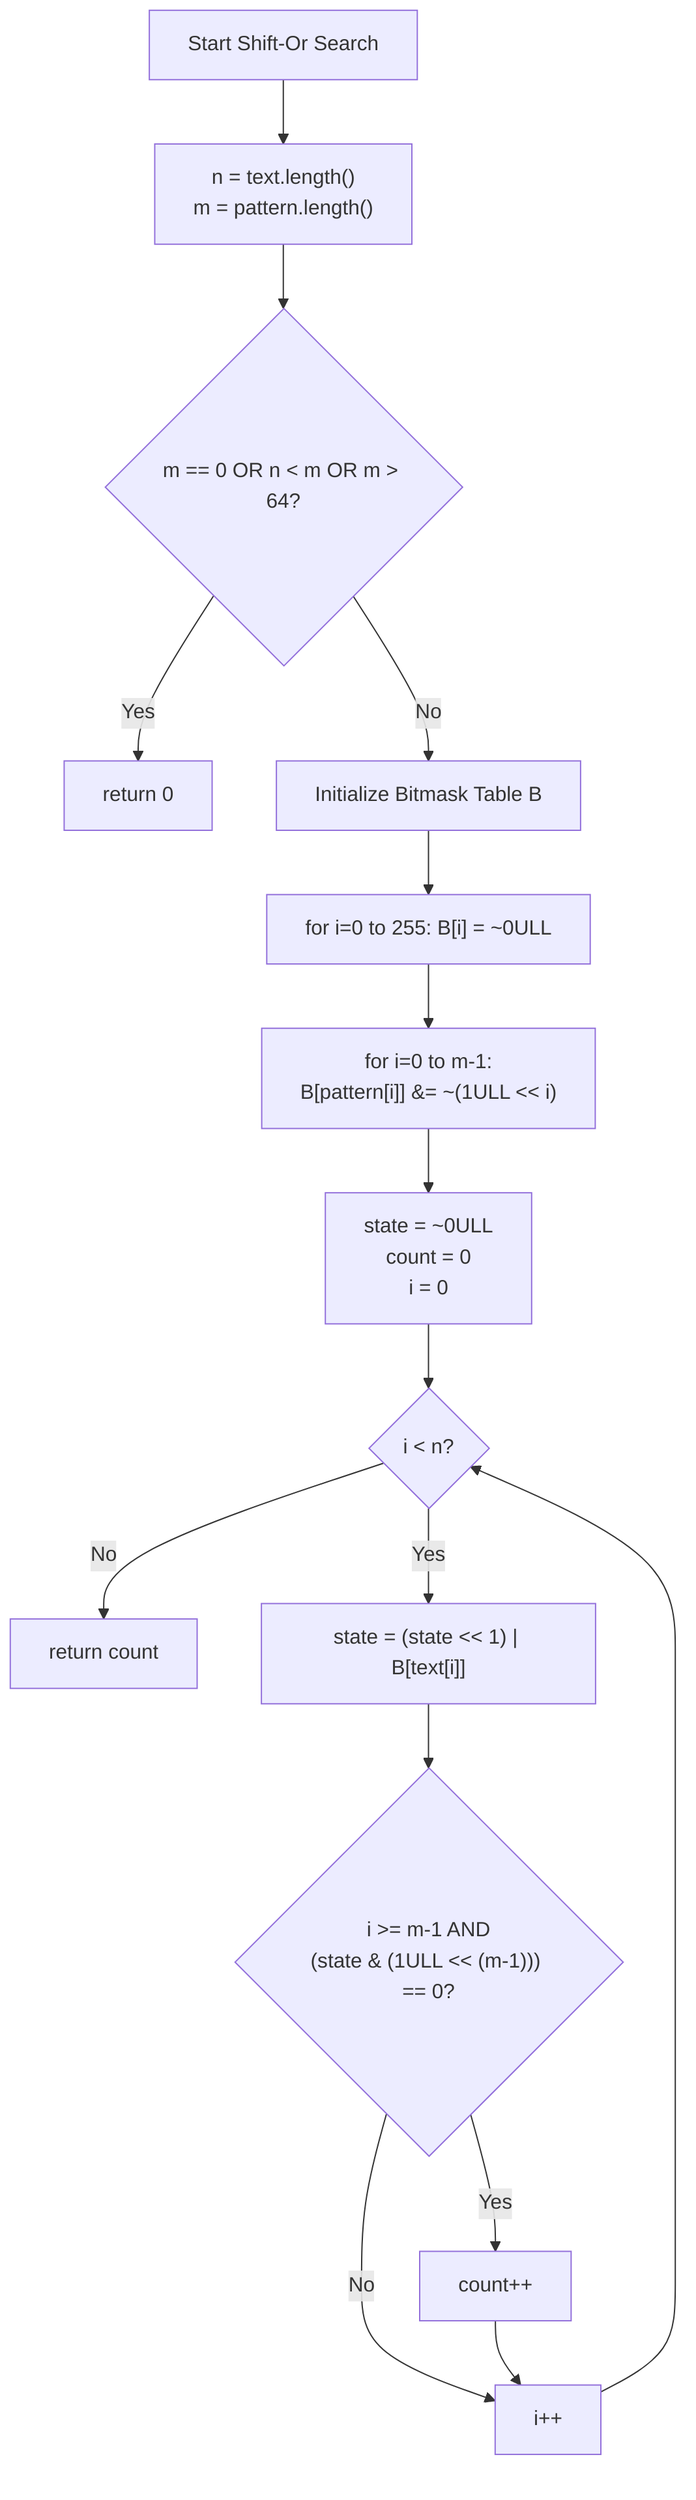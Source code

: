 flowchart TD
    A[Start Shift-Or Search] --> B["n = text.length()<br>m = pattern.length()"]
    B --> C{m == 0 OR n < m OR m > 64?}
    C -->|Yes| D["return 0"]
    C -->|No| E[Initialize Bitmask Table B]
    
    E --> F["for i=0 to 255: B[i] = ~0ULL"]
    F --> G["for i=0 to m-1:<br>B[pattern[i]] &= ~(1ULL << i)"]
    
    G --> H["state = ~0ULL<br>count = 0<br>i = 0"]
    H --> I{"i < n?"}
    
    I -->|No| J["return count"]
    I -->|Yes| K["state = (state << 1) | B[text[i]]"]
    
    K --> L{"i >= m-1 AND<br>(state & (1ULL << (m-1))) == 0?"}
    L -->|Yes| M["count++"]
    L -->|No| N["i++"]
    
    M --> N
    N --> I